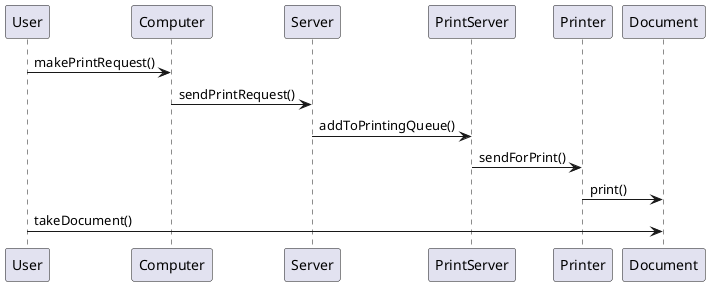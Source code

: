 @startuml

User -> Computer: makePrintRequest()
Computer -> Server : sendPrintRequest()
Server -> PrintServer : addToPrintingQueue()
PrintServer -> Printer : sendForPrint()
Printer -> Document : print()
User -> Document : takeDocument()

@enduml